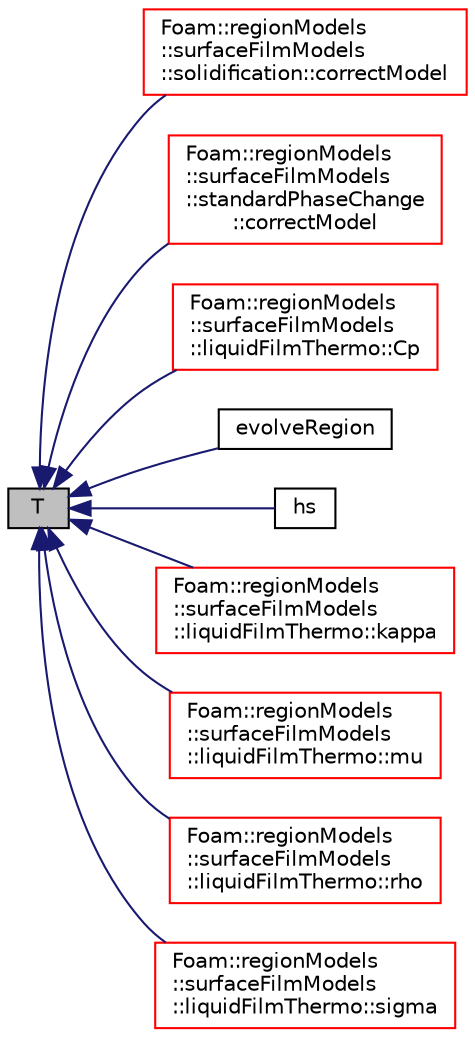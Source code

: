 digraph "T"
{
  bgcolor="transparent";
  edge [fontname="Helvetica",fontsize="10",labelfontname="Helvetica",labelfontsize="10"];
  node [fontname="Helvetica",fontsize="10",shape=record];
  rankdir="LR";
  Node1 [label="T",height=0.2,width=0.4,color="black", fillcolor="grey75", style="filled", fontcolor="black"];
  Node1 -> Node2 [dir="back",color="midnightblue",fontsize="10",style="solid",fontname="Helvetica"];
  Node2 [label="Foam::regionModels\l::surfaceFilmModels\l::solidification::correctModel",height=0.2,width=0.4,color="red",URL="$a02369.html#abd12427a5e2dc465d748364b75b41c46",tooltip="Correct. "];
  Node1 -> Node3 [dir="back",color="midnightblue",fontsize="10",style="solid",fontname="Helvetica"];
  Node3 [label="Foam::regionModels\l::surfaceFilmModels\l::standardPhaseChange\l::correctModel",height=0.2,width=0.4,color="red",URL="$a02423.html#abd12427a5e2dc465d748364b75b41c46",tooltip="Correct. "];
  Node1 -> Node4 [dir="back",color="midnightblue",fontsize="10",style="solid",fontname="Helvetica"];
  Node4 [label="Foam::regionModels\l::surfaceFilmModels\l::liquidFilmThermo::Cp",height=0.2,width=0.4,color="red",URL="$a01358.html#a189768d7784b3f4d6300630f60482f21",tooltip="Return specific heat capacity [J/kg/K]. "];
  Node1 -> Node5 [dir="back",color="midnightblue",fontsize="10",style="solid",fontname="Helvetica"];
  Node5 [label="evolveRegion",height=0.2,width=0.4,color="black",URL="$a02601.html#afde8f52457f90e83a4eaf49755c19ec9",tooltip="Evolve the film equations. "];
  Node1 -> Node6 [dir="back",color="midnightblue",fontsize="10",style="solid",fontname="Helvetica"];
  Node6 [label="hs",height=0.2,width=0.4,color="black",URL="$a02601.html#ad5ef3d7b5984752155bec89abb8e737c",tooltip="Return sensible enthalpy as a function of temperature. "];
  Node1 -> Node7 [dir="back",color="midnightblue",fontsize="10",style="solid",fontname="Helvetica"];
  Node7 [label="Foam::regionModels\l::surfaceFilmModels\l::liquidFilmThermo::kappa",height=0.2,width=0.4,color="red",URL="$a01358.html#a2b3635ee75d2bce5309f4d98d6c27650",tooltip="Return thermal conductivity [W/m/K]. "];
  Node1 -> Node8 [dir="back",color="midnightblue",fontsize="10",style="solid",fontname="Helvetica"];
  Node8 [label="Foam::regionModels\l::surfaceFilmModels\l::liquidFilmThermo::mu",height=0.2,width=0.4,color="red",URL="$a01358.html#a6a75e732b55d976da97dddc2575579ed",tooltip="Return dynamic viscosity [Pa.s]. "];
  Node1 -> Node9 [dir="back",color="midnightblue",fontsize="10",style="solid",fontname="Helvetica"];
  Node9 [label="Foam::regionModels\l::surfaceFilmModels\l::liquidFilmThermo::rho",height=0.2,width=0.4,color="red",URL="$a01358.html#a6d296151ad3579c3213f91adc6ed6f52",tooltip="Return density [kg/m3]. "];
  Node1 -> Node10 [dir="back",color="midnightblue",fontsize="10",style="solid",fontname="Helvetica"];
  Node10 [label="Foam::regionModels\l::surfaceFilmModels\l::liquidFilmThermo::sigma",height=0.2,width=0.4,color="red",URL="$a01358.html#a5292706a64558b88dc07af840513cb71",tooltip="Return surface tension [kg/s2]. "];
}
